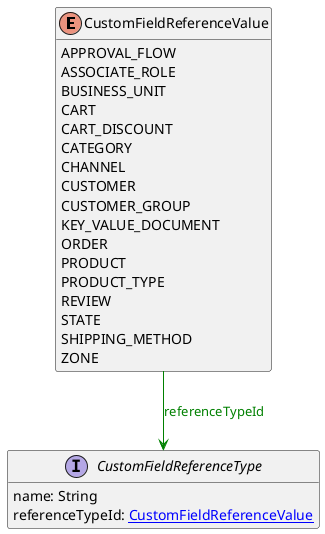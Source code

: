 @startuml

hide methods
enum CustomFieldReferenceValue {
    APPROVAL_FLOW
    ASSOCIATE_ROLE
    BUSINESS_UNIT
    CART
    CART_DISCOUNT
    CATEGORY
    CHANNEL
    CUSTOMER
    CUSTOMER_GROUP
    KEY_VALUE_DOCUMENT
    ORDER
    PRODUCT
    PRODUCT_TYPE
    REVIEW
    STATE
    SHIPPING_METHOD
    ZONE
}
interface CustomFieldReferenceType [[CustomFieldReferenceType.svg]]  {
    name: String
    referenceTypeId: [[CustomFieldReferenceValue.svg CustomFieldReferenceValue]]
}
CustomFieldReferenceValue --> CustomFieldReferenceType #green;text:green : "referenceTypeId"
@enduml
